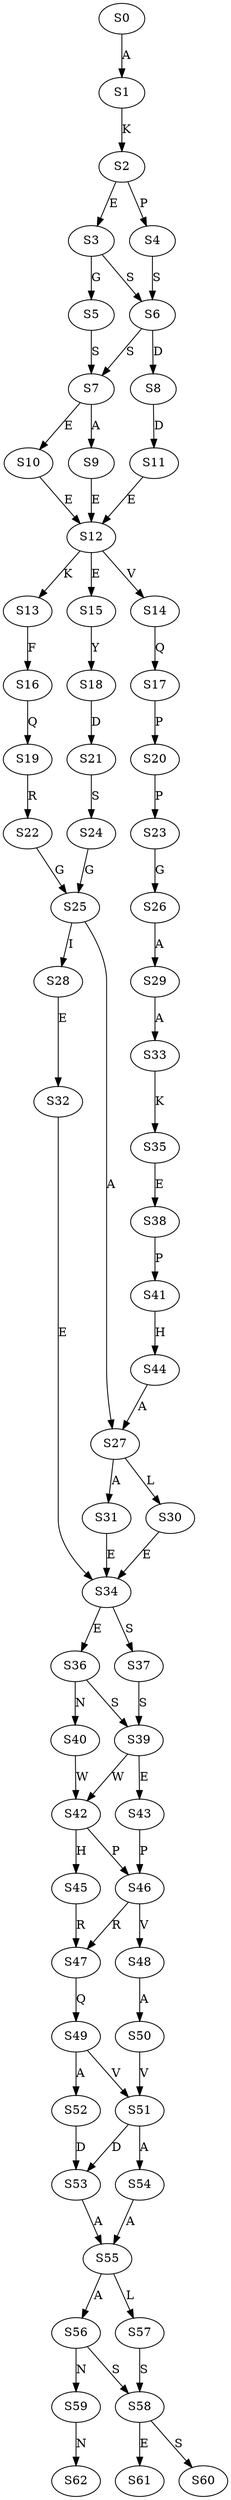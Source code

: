 strict digraph  {
	S0 -> S1 [ label = A ];
	S1 -> S2 [ label = K ];
	S2 -> S3 [ label = E ];
	S2 -> S4 [ label = P ];
	S3 -> S5 [ label = G ];
	S3 -> S6 [ label = S ];
	S4 -> S6 [ label = S ];
	S5 -> S7 [ label = S ];
	S6 -> S8 [ label = D ];
	S6 -> S7 [ label = S ];
	S7 -> S9 [ label = A ];
	S7 -> S10 [ label = E ];
	S8 -> S11 [ label = D ];
	S9 -> S12 [ label = E ];
	S10 -> S12 [ label = E ];
	S11 -> S12 [ label = E ];
	S12 -> S13 [ label = K ];
	S12 -> S14 [ label = V ];
	S12 -> S15 [ label = E ];
	S13 -> S16 [ label = F ];
	S14 -> S17 [ label = Q ];
	S15 -> S18 [ label = Y ];
	S16 -> S19 [ label = Q ];
	S17 -> S20 [ label = P ];
	S18 -> S21 [ label = D ];
	S19 -> S22 [ label = R ];
	S20 -> S23 [ label = P ];
	S21 -> S24 [ label = S ];
	S22 -> S25 [ label = G ];
	S23 -> S26 [ label = G ];
	S24 -> S25 [ label = G ];
	S25 -> S27 [ label = A ];
	S25 -> S28 [ label = I ];
	S26 -> S29 [ label = A ];
	S27 -> S30 [ label = L ];
	S27 -> S31 [ label = A ];
	S28 -> S32 [ label = E ];
	S29 -> S33 [ label = A ];
	S30 -> S34 [ label = E ];
	S31 -> S34 [ label = E ];
	S32 -> S34 [ label = E ];
	S33 -> S35 [ label = K ];
	S34 -> S36 [ label = E ];
	S34 -> S37 [ label = S ];
	S35 -> S38 [ label = E ];
	S36 -> S39 [ label = S ];
	S36 -> S40 [ label = N ];
	S37 -> S39 [ label = S ];
	S38 -> S41 [ label = P ];
	S39 -> S42 [ label = W ];
	S39 -> S43 [ label = E ];
	S40 -> S42 [ label = W ];
	S41 -> S44 [ label = H ];
	S42 -> S45 [ label = H ];
	S42 -> S46 [ label = P ];
	S43 -> S46 [ label = P ];
	S44 -> S27 [ label = A ];
	S45 -> S47 [ label = R ];
	S46 -> S48 [ label = V ];
	S46 -> S47 [ label = R ];
	S47 -> S49 [ label = Q ];
	S48 -> S50 [ label = A ];
	S49 -> S51 [ label = V ];
	S49 -> S52 [ label = A ];
	S50 -> S51 [ label = V ];
	S51 -> S53 [ label = D ];
	S51 -> S54 [ label = A ];
	S52 -> S53 [ label = D ];
	S53 -> S55 [ label = A ];
	S54 -> S55 [ label = A ];
	S55 -> S56 [ label = A ];
	S55 -> S57 [ label = L ];
	S56 -> S58 [ label = S ];
	S56 -> S59 [ label = N ];
	S57 -> S58 [ label = S ];
	S58 -> S60 [ label = S ];
	S58 -> S61 [ label = E ];
	S59 -> S62 [ label = N ];
}
